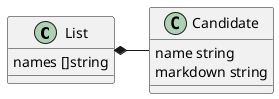 @startuml candidate-class

class List {
    names []string
}

List *-right- Candidate

class Candidate {
    name string
    markdown string
}

@enduml
